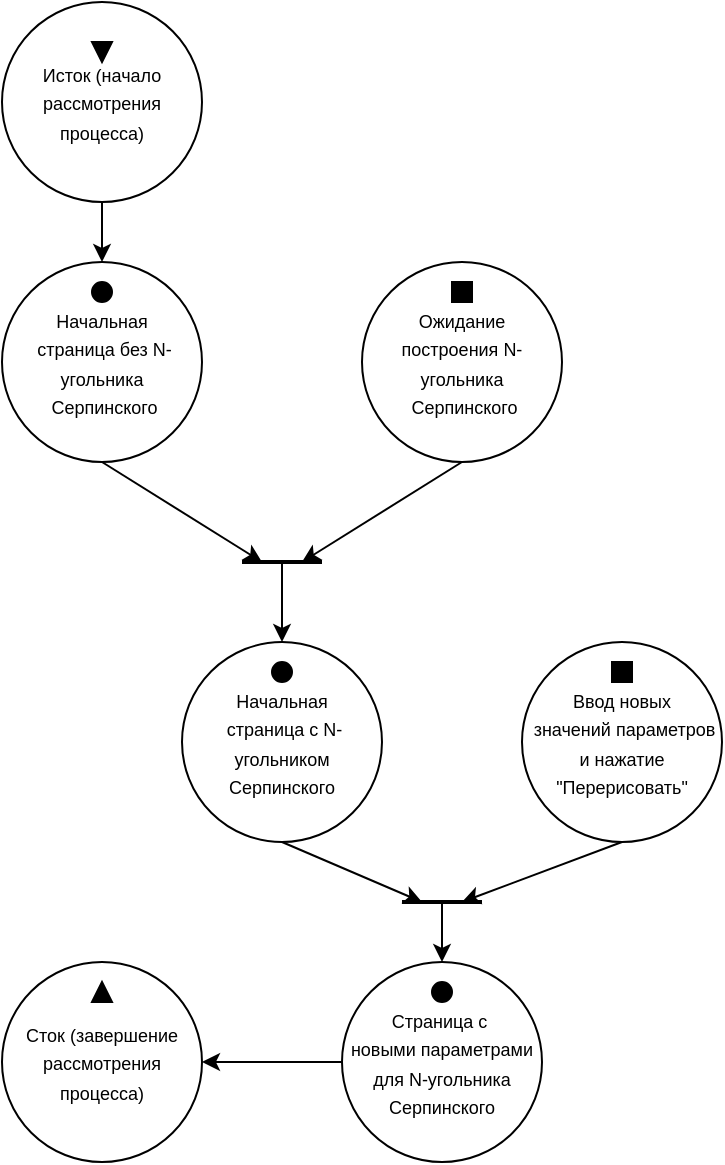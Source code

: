 <mxfile version="25.0.3">
  <diagram name="Страница — 1" id="JIKDFmrFjMWuwPWOJlcp">
    <mxGraphModel dx="913" dy="1775" grid="1" gridSize="10" guides="1" tooltips="1" connect="1" arrows="1" fold="1" page="1" pageScale="1" pageWidth="827" pageHeight="1169" math="0" shadow="0">
      <root>
        <mxCell id="0" />
        <mxCell id="1" parent="0" />
        <mxCell id="gengn5yla8v61XVwm3Vz-22" style="edgeStyle=orthogonalEdgeStyle;rounded=0;orthogonalLoop=1;jettySize=auto;html=1;exitX=0.5;exitY=1;exitDx=0;exitDy=0;entryX=0.5;entryY=0;entryDx=0;entryDy=0;" edge="1" parent="1" source="gengn5yla8v61XVwm3Vz-1" target="gengn5yla8v61XVwm3Vz-17">
          <mxGeometry relative="1" as="geometry" />
        </mxCell>
        <mxCell id="gengn5yla8v61XVwm3Vz-1" value="&lt;font style=&quot;font-size: 9px;&quot;&gt;Исток (начало рассмотрения процесса)&lt;/font&gt;" style="ellipse;whiteSpace=wrap;html=1;aspect=fixed;" vertex="1" parent="1">
          <mxGeometry x="120" y="-70" width="100" height="100" as="geometry" />
        </mxCell>
        <mxCell id="gengn5yla8v61XVwm3Vz-9" style="rounded=0;orthogonalLoop=1;jettySize=auto;html=1;exitX=0.5;exitY=1;exitDx=0;exitDy=0;" edge="1" parent="1" source="gengn5yla8v61XVwm3Vz-2">
          <mxGeometry relative="1" as="geometry">
            <mxPoint x="330" y="380" as="targetPoint" />
          </mxGeometry>
        </mxCell>
        <mxCell id="gengn5yla8v61XVwm3Vz-2" value="&lt;font style=&quot;font-size: 9px;&quot;&gt;Начальная&lt;/font&gt;&lt;div&gt;&lt;font style=&quot;font-size: 9px;&quot;&gt;&amp;nbsp;страница с N-угольником Серпинского&lt;/font&gt;&lt;/div&gt;" style="ellipse;whiteSpace=wrap;html=1;aspect=fixed;" vertex="1" parent="1">
          <mxGeometry x="210" y="250" width="100" height="100" as="geometry" />
        </mxCell>
        <mxCell id="gengn5yla8v61XVwm3Vz-10" style="rounded=0;orthogonalLoop=1;jettySize=auto;html=1;exitX=0.5;exitY=1;exitDx=0;exitDy=0;" edge="1" parent="1" source="gengn5yla8v61XVwm3Vz-3">
          <mxGeometry relative="1" as="geometry">
            <mxPoint x="350" y="380" as="targetPoint" />
          </mxGeometry>
        </mxCell>
        <mxCell id="gengn5yla8v61XVwm3Vz-3" value="&lt;font style=&quot;font-size: 9px;&quot;&gt;Ввод новых&lt;/font&gt;&lt;div&gt;&lt;font style=&quot;font-size: 9px;&quot;&gt;&amp;nbsp;значений параметров и нажатие &quot;Перерисовать&quot;&lt;/font&gt;&lt;/div&gt;" style="ellipse;whiteSpace=wrap;html=1;aspect=fixed;" vertex="1" parent="1">
          <mxGeometry x="380" y="250" width="100" height="100" as="geometry" />
        </mxCell>
        <mxCell id="gengn5yla8v61XVwm3Vz-13" style="edgeStyle=orthogonalEdgeStyle;rounded=0;orthogonalLoop=1;jettySize=auto;html=1;exitX=0;exitY=0.5;exitDx=0;exitDy=0;entryX=1;entryY=0.5;entryDx=0;entryDy=0;" edge="1" parent="1" source="gengn5yla8v61XVwm3Vz-4" target="gengn5yla8v61XVwm3Vz-5">
          <mxGeometry relative="1" as="geometry" />
        </mxCell>
        <mxCell id="gengn5yla8v61XVwm3Vz-4" value="&lt;font style=&quot;font-size: 9px;&quot;&gt;Страница с&amp;nbsp;&lt;/font&gt;&lt;div&gt;&lt;font style=&quot;font-size: 9px;&quot;&gt;новыми параметрами для N-угольника Серпинского&lt;/font&gt;&lt;/div&gt;" style="ellipse;whiteSpace=wrap;html=1;aspect=fixed;" vertex="1" parent="1">
          <mxGeometry x="290" y="410" width="100" height="100" as="geometry" />
        </mxCell>
        <mxCell id="gengn5yla8v61XVwm3Vz-5" value="&lt;font style=&quot;font-size: 9px;&quot;&gt;Сток (завершение рассмотрения процесса)&lt;/font&gt;" style="ellipse;whiteSpace=wrap;html=1;aspect=fixed;" vertex="1" parent="1">
          <mxGeometry x="120" y="410" width="100" height="100" as="geometry" />
        </mxCell>
        <mxCell id="gengn5yla8v61XVwm3Vz-6" value="" style="triangle;whiteSpace=wrap;html=1;fillColor=#000000;direction=south;" vertex="1" parent="1">
          <mxGeometry x="165" y="-50" width="10" height="10" as="geometry" />
        </mxCell>
        <mxCell id="gengn5yla8v61XVwm3Vz-7" value="" style="triangle;whiteSpace=wrap;html=1;fillColor=#000000;direction=north;" vertex="1" parent="1">
          <mxGeometry x="165" y="420" width="10" height="10" as="geometry" />
        </mxCell>
        <mxCell id="gengn5yla8v61XVwm3Vz-8" value="" style="endArrow=none;html=1;rounded=0;strokeWidth=2;" edge="1" parent="1">
          <mxGeometry width="50" height="50" relative="1" as="geometry">
            <mxPoint x="320" y="380" as="sourcePoint" />
            <mxPoint x="360" y="380" as="targetPoint" />
          </mxGeometry>
        </mxCell>
        <mxCell id="gengn5yla8v61XVwm3Vz-11" value="" style="endArrow=classic;html=1;rounded=0;entryX=0.5;entryY=0;entryDx=0;entryDy=0;" edge="1" parent="1" target="gengn5yla8v61XVwm3Vz-4">
          <mxGeometry width="50" height="50" relative="1" as="geometry">
            <mxPoint x="340" y="380" as="sourcePoint" />
            <mxPoint x="410" y="390" as="targetPoint" />
          </mxGeometry>
        </mxCell>
        <mxCell id="gengn5yla8v61XVwm3Vz-14" value="" style="ellipse;whiteSpace=wrap;html=1;aspect=fixed;fillColor=#000000;" vertex="1" parent="1">
          <mxGeometry x="255" y="260" width="10" height="10" as="geometry" />
        </mxCell>
        <mxCell id="gengn5yla8v61XVwm3Vz-15" value="" style="whiteSpace=wrap;html=1;aspect=fixed;fillColor=#000000;" vertex="1" parent="1">
          <mxGeometry x="425" y="260" width="10" height="10" as="geometry" />
        </mxCell>
        <mxCell id="gengn5yla8v61XVwm3Vz-20" style="rounded=0;orthogonalLoop=1;jettySize=auto;html=1;exitX=0.5;exitY=1;exitDx=0;exitDy=0;" edge="1" parent="1" source="gengn5yla8v61XVwm3Vz-16">
          <mxGeometry relative="1" as="geometry">
            <mxPoint x="270" y="210" as="targetPoint" />
          </mxGeometry>
        </mxCell>
        <mxCell id="gengn5yla8v61XVwm3Vz-16" value="&lt;font style=&quot;font-size: 9px;&quot;&gt;&lt;font style=&quot;&quot;&gt;Ожидание построения&amp;nbsp;&lt;/font&gt;&lt;span style=&quot;background-color: initial;&quot;&gt;N-угольника&lt;/span&gt;&lt;/font&gt;&lt;div&gt;&lt;font style=&quot;font-size: 9px;&quot;&gt;&lt;span style=&quot;background-color: initial;&quot;&gt;&amp;nbsp;Серпинского&lt;/span&gt;&lt;/font&gt;&lt;/div&gt;" style="ellipse;whiteSpace=wrap;html=1;aspect=fixed;" vertex="1" parent="1">
          <mxGeometry x="300" y="60" width="100" height="100" as="geometry" />
        </mxCell>
        <mxCell id="gengn5yla8v61XVwm3Vz-19" style="rounded=0;orthogonalLoop=1;jettySize=auto;html=1;exitX=0.5;exitY=1;exitDx=0;exitDy=0;" edge="1" parent="1" source="gengn5yla8v61XVwm3Vz-17">
          <mxGeometry relative="1" as="geometry">
            <mxPoint x="250" y="210" as="targetPoint" />
          </mxGeometry>
        </mxCell>
        <mxCell id="gengn5yla8v61XVwm3Vz-17" value="&lt;font style=&quot;font-size: 9px;&quot;&gt;Начальная&lt;/font&gt;&lt;div&gt;&lt;font style=&quot;font-size: 9px;&quot;&gt;&amp;nbsp;страница без N-угольника&lt;/font&gt;&lt;/div&gt;&lt;div&gt;&lt;font style=&quot;font-size: 9px;&quot;&gt;&amp;nbsp;Серпинского&lt;/font&gt;&lt;/div&gt;" style="ellipse;whiteSpace=wrap;html=1;aspect=fixed;" vertex="1" parent="1">
          <mxGeometry x="120" y="60" width="100" height="100" as="geometry" />
        </mxCell>
        <mxCell id="gengn5yla8v61XVwm3Vz-18" value="" style="endArrow=none;html=1;rounded=0;strokeWidth=2;" edge="1" parent="1">
          <mxGeometry width="50" height="50" relative="1" as="geometry">
            <mxPoint x="240" y="210" as="sourcePoint" />
            <mxPoint x="280" y="210" as="targetPoint" />
            <Array as="points">
              <mxPoint x="260" y="210" />
            </Array>
          </mxGeometry>
        </mxCell>
        <mxCell id="gengn5yla8v61XVwm3Vz-21" value="" style="endArrow=classic;html=1;rounded=0;entryX=0.5;entryY=0;entryDx=0;entryDy=0;" edge="1" parent="1" target="gengn5yla8v61XVwm3Vz-2">
          <mxGeometry width="50" height="50" relative="1" as="geometry">
            <mxPoint x="260" y="210" as="sourcePoint" />
            <mxPoint x="210" y="230" as="targetPoint" />
          </mxGeometry>
        </mxCell>
        <mxCell id="gengn5yla8v61XVwm3Vz-23" value="" style="ellipse;whiteSpace=wrap;html=1;aspect=fixed;fillColor=#000000;" vertex="1" parent="1">
          <mxGeometry x="165" y="70" width="10" height="10" as="geometry" />
        </mxCell>
        <mxCell id="gengn5yla8v61XVwm3Vz-24" value="" style="whiteSpace=wrap;html=1;aspect=fixed;fillColor=#000000;" vertex="1" parent="1">
          <mxGeometry x="345" y="70" width="10" height="10" as="geometry" />
        </mxCell>
        <mxCell id="gengn5yla8v61XVwm3Vz-25" value="" style="ellipse;whiteSpace=wrap;html=1;aspect=fixed;fillColor=#000000;" vertex="1" parent="1">
          <mxGeometry x="335" y="420" width="10" height="10" as="geometry" />
        </mxCell>
      </root>
    </mxGraphModel>
  </diagram>
</mxfile>
